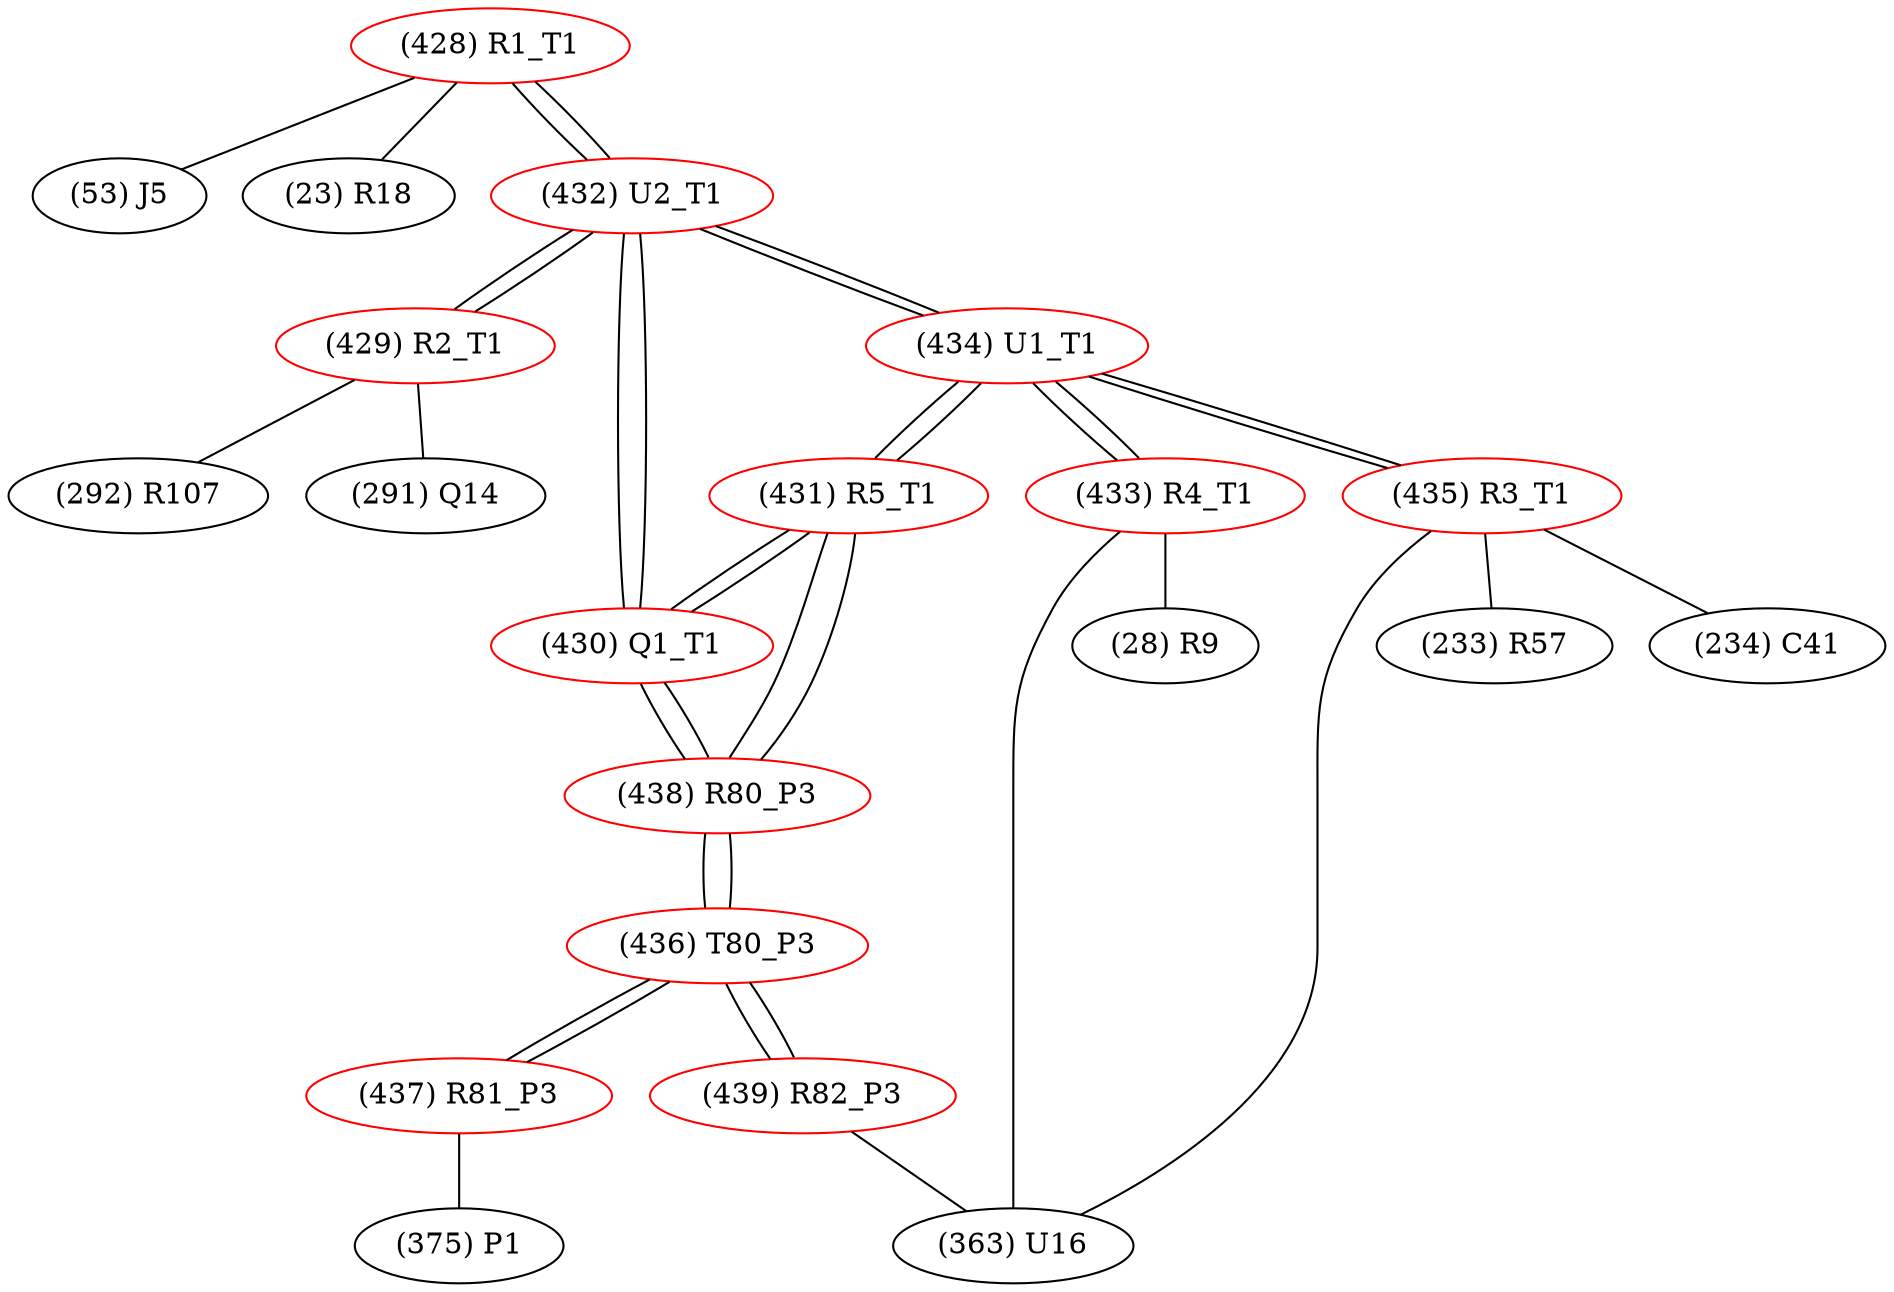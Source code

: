 graph {
	428 [label="(428) R1_T1" color=red]
	53 [label="(53) J5"]
	23 [label="(23) R18"]
	432 [label="(432) U2_T1"]
	429 [label="(429) R2_T1" color=red]
	292 [label="(292) R107"]
	291 [label="(291) Q14"]
	432 [label="(432) U2_T1"]
	430 [label="(430) Q1_T1" color=red]
	432 [label="(432) U2_T1"]
	438 [label="(438) R80_P3"]
	431 [label="(431) R5_T1"]
	431 [label="(431) R5_T1" color=red]
	434 [label="(434) U1_T1"]
	438 [label="(438) R80_P3"]
	430 [label="(430) Q1_T1"]
	432 [label="(432) U2_T1" color=red]
	429 [label="(429) R2_T1"]
	434 [label="(434) U1_T1"]
	428 [label="(428) R1_T1"]
	430 [label="(430) Q1_T1"]
	433 [label="(433) R4_T1" color=red]
	363 [label="(363) U16"]
	28 [label="(28) R9"]
	434 [label="(434) U1_T1"]
	434 [label="(434) U1_T1" color=red]
	435 [label="(435) R3_T1"]
	433 [label="(433) R4_T1"]
	432 [label="(432) U2_T1"]
	431 [label="(431) R5_T1"]
	435 [label="(435) R3_T1" color=red]
	363 [label="(363) U16"]
	233 [label="(233) R57"]
	234 [label="(234) C41"]
	434 [label="(434) U1_T1"]
	436 [label="(436) T80_P3" color=red]
	437 [label="(437) R81_P3"]
	439 [label="(439) R82_P3"]
	438 [label="(438) R80_P3"]
	437 [label="(437) R81_P3" color=red]
	375 [label="(375) P1"]
	436 [label="(436) T80_P3"]
	438 [label="(438) R80_P3" color=red]
	431 [label="(431) R5_T1"]
	430 [label="(430) Q1_T1"]
	436 [label="(436) T80_P3"]
	439 [label="(439) R82_P3" color=red]
	363 [label="(363) U16"]
	436 [label="(436) T80_P3"]
	428 -- 53
	428 -- 23
	428 -- 432
	429 -- 292
	429 -- 291
	429 -- 432
	430 -- 432
	430 -- 438
	430 -- 431
	431 -- 434
	431 -- 438
	431 -- 430
	432 -- 429
	432 -- 434
	432 -- 428
	432 -- 430
	433 -- 363
	433 -- 28
	433 -- 434
	434 -- 435
	434 -- 433
	434 -- 432
	434 -- 431
	435 -- 363
	435 -- 233
	435 -- 234
	435 -- 434
	436 -- 437
	436 -- 439
	436 -- 438
	437 -- 375
	437 -- 436
	438 -- 431
	438 -- 430
	438 -- 436
	439 -- 363
	439 -- 436
}